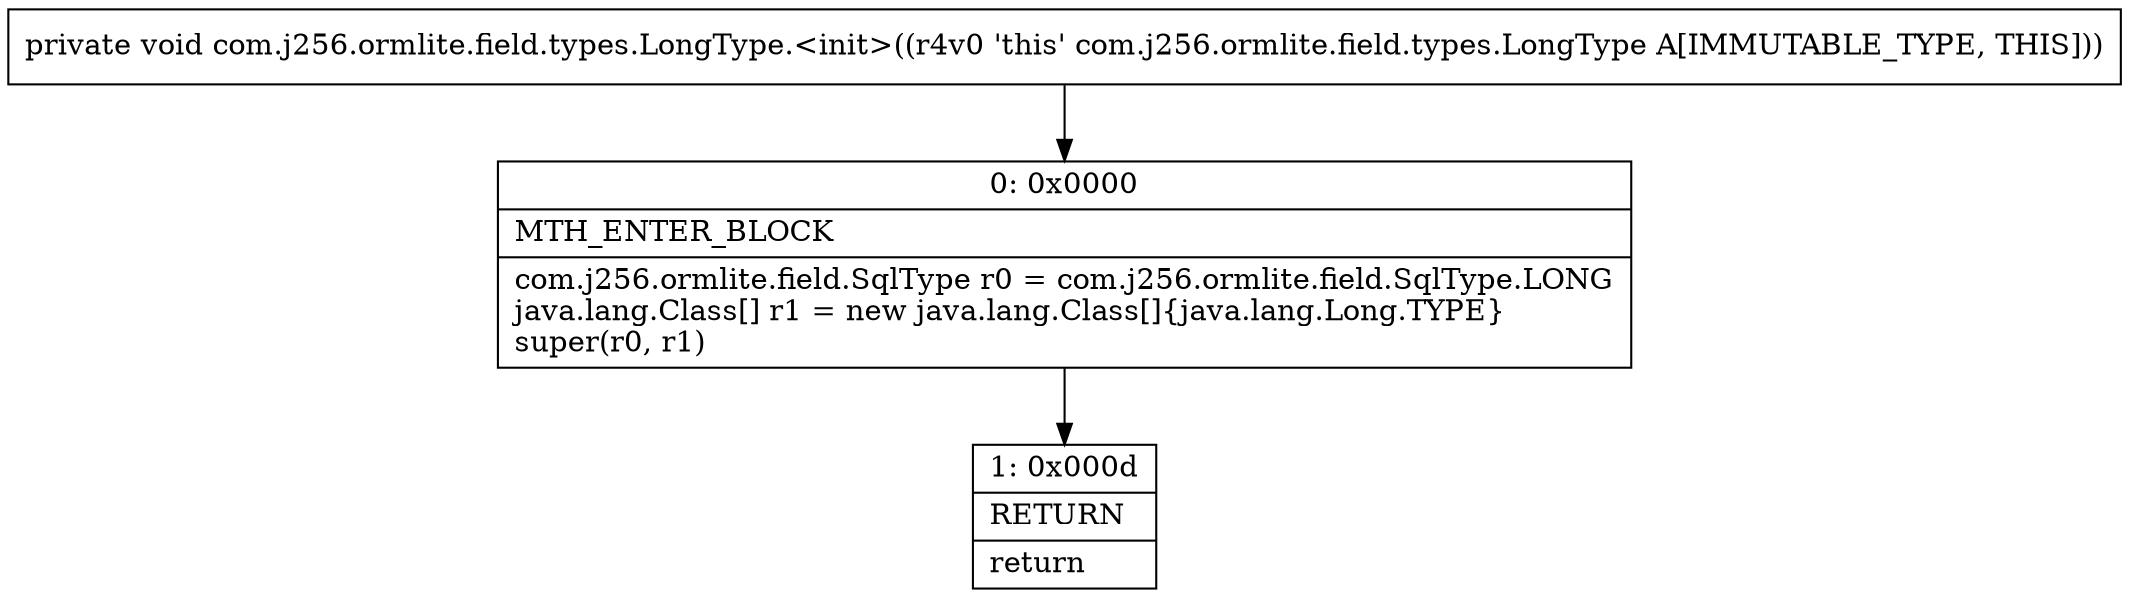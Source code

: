 digraph "CFG forcom.j256.ormlite.field.types.LongType.\<init\>()V" {
Node_0 [shape=record,label="{0\:\ 0x0000|MTH_ENTER_BLOCK\l|com.j256.ormlite.field.SqlType r0 = com.j256.ormlite.field.SqlType.LONG\ljava.lang.Class[] r1 = new java.lang.Class[]\{java.lang.Long.TYPE\}\lsuper(r0, r1)\l}"];
Node_1 [shape=record,label="{1\:\ 0x000d|RETURN\l|return\l}"];
MethodNode[shape=record,label="{private void com.j256.ormlite.field.types.LongType.\<init\>((r4v0 'this' com.j256.ormlite.field.types.LongType A[IMMUTABLE_TYPE, THIS])) }"];
MethodNode -> Node_0;
Node_0 -> Node_1;
}

